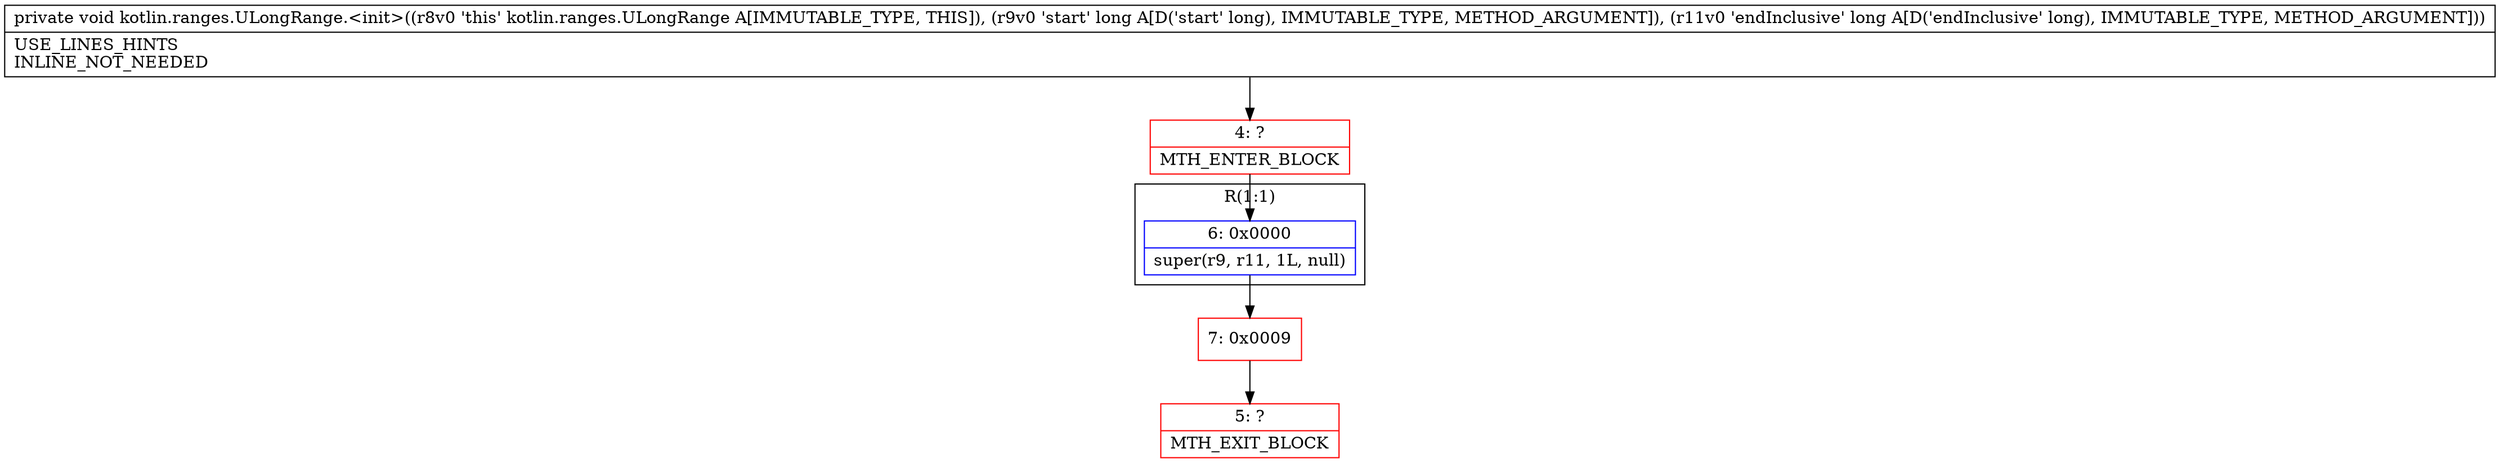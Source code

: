 digraph "CFG forkotlin.ranges.ULongRange.\<init\>(JJ)V" {
subgraph cluster_Region_1218260951 {
label = "R(1:1)";
node [shape=record,color=blue];
Node_6 [shape=record,label="{6\:\ 0x0000|super(r9, r11, 1L, null)\l}"];
}
Node_4 [shape=record,color=red,label="{4\:\ ?|MTH_ENTER_BLOCK\l}"];
Node_7 [shape=record,color=red,label="{7\:\ 0x0009}"];
Node_5 [shape=record,color=red,label="{5\:\ ?|MTH_EXIT_BLOCK\l}"];
MethodNode[shape=record,label="{private void kotlin.ranges.ULongRange.\<init\>((r8v0 'this' kotlin.ranges.ULongRange A[IMMUTABLE_TYPE, THIS]), (r9v0 'start' long A[D('start' long), IMMUTABLE_TYPE, METHOD_ARGUMENT]), (r11v0 'endInclusive' long A[D('endInclusive' long), IMMUTABLE_TYPE, METHOD_ARGUMENT]))  | USE_LINES_HINTS\lINLINE_NOT_NEEDED\l}"];
MethodNode -> Node_4;Node_6 -> Node_7;
Node_4 -> Node_6;
Node_7 -> Node_5;
}

